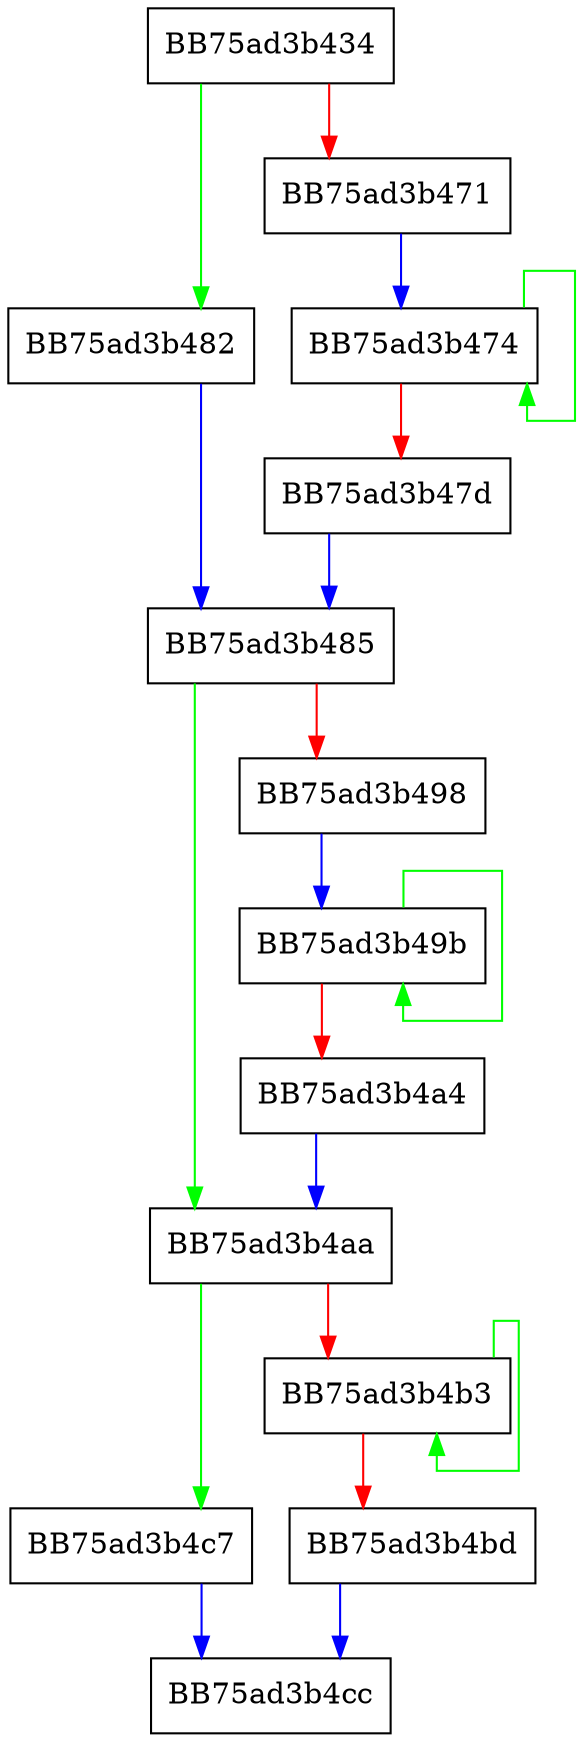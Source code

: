 digraph WPP_SF_SsLisd {
  node [shape="box"];
  graph [splines=ortho];
  BB75ad3b434 -> BB75ad3b482 [color="green"];
  BB75ad3b434 -> BB75ad3b471 [color="red"];
  BB75ad3b471 -> BB75ad3b474 [color="blue"];
  BB75ad3b474 -> BB75ad3b474 [color="green"];
  BB75ad3b474 -> BB75ad3b47d [color="red"];
  BB75ad3b47d -> BB75ad3b485 [color="blue"];
  BB75ad3b482 -> BB75ad3b485 [color="blue"];
  BB75ad3b485 -> BB75ad3b4aa [color="green"];
  BB75ad3b485 -> BB75ad3b498 [color="red"];
  BB75ad3b498 -> BB75ad3b49b [color="blue"];
  BB75ad3b49b -> BB75ad3b49b [color="green"];
  BB75ad3b49b -> BB75ad3b4a4 [color="red"];
  BB75ad3b4a4 -> BB75ad3b4aa [color="blue"];
  BB75ad3b4aa -> BB75ad3b4c7 [color="green"];
  BB75ad3b4aa -> BB75ad3b4b3 [color="red"];
  BB75ad3b4b3 -> BB75ad3b4b3 [color="green"];
  BB75ad3b4b3 -> BB75ad3b4bd [color="red"];
  BB75ad3b4bd -> BB75ad3b4cc [color="blue"];
  BB75ad3b4c7 -> BB75ad3b4cc [color="blue"];
}